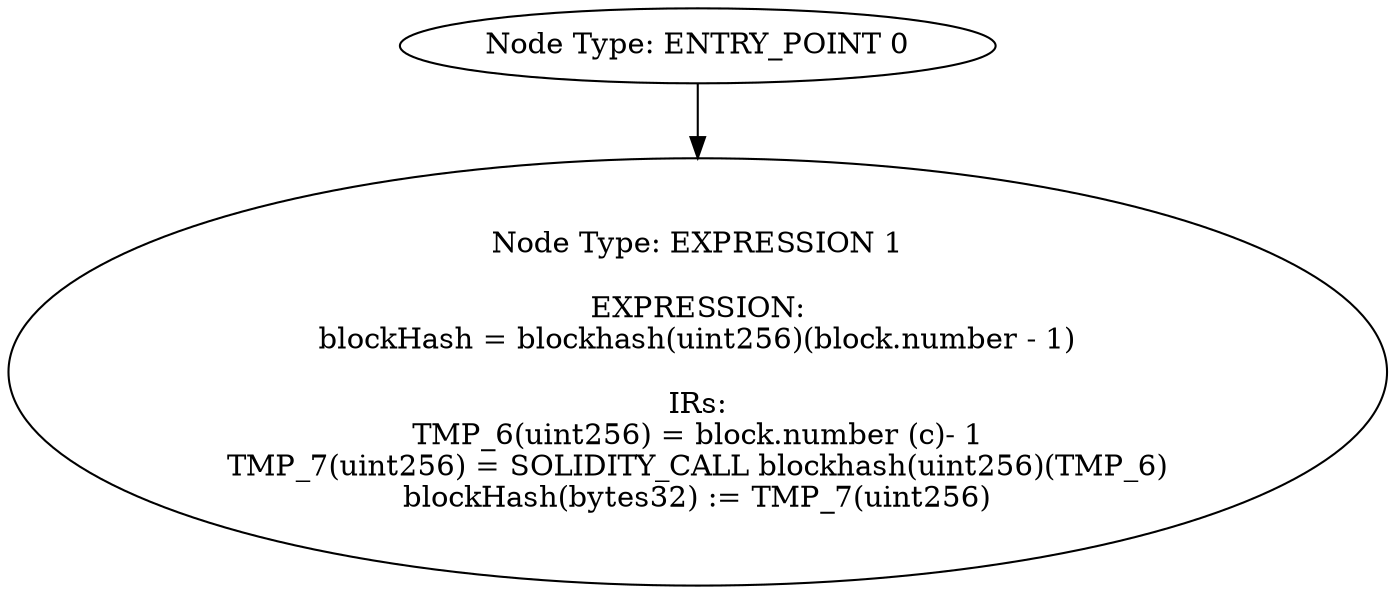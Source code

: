 digraph{
0[label="Node Type: ENTRY_POINT 0
"];
0->1;
1[label="Node Type: EXPRESSION 1

EXPRESSION:
blockHash = blockhash(uint256)(block.number - 1)

IRs:
TMP_6(uint256) = block.number (c)- 1
TMP_7(uint256) = SOLIDITY_CALL blockhash(uint256)(TMP_6)
blockHash(bytes32) := TMP_7(uint256)"];
}
